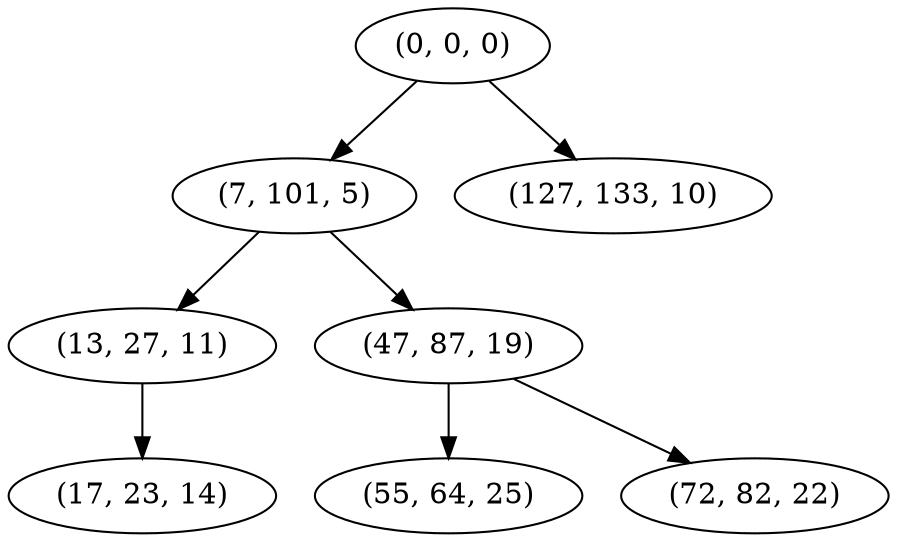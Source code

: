 digraph tree {
    "(0, 0, 0)";
    "(7, 101, 5)";
    "(13, 27, 11)";
    "(17, 23, 14)";
    "(47, 87, 19)";
    "(55, 64, 25)";
    "(72, 82, 22)";
    "(127, 133, 10)";
    "(0, 0, 0)" -> "(7, 101, 5)";
    "(0, 0, 0)" -> "(127, 133, 10)";
    "(7, 101, 5)" -> "(13, 27, 11)";
    "(7, 101, 5)" -> "(47, 87, 19)";
    "(13, 27, 11)" -> "(17, 23, 14)";
    "(47, 87, 19)" -> "(55, 64, 25)";
    "(47, 87, 19)" -> "(72, 82, 22)";
}
